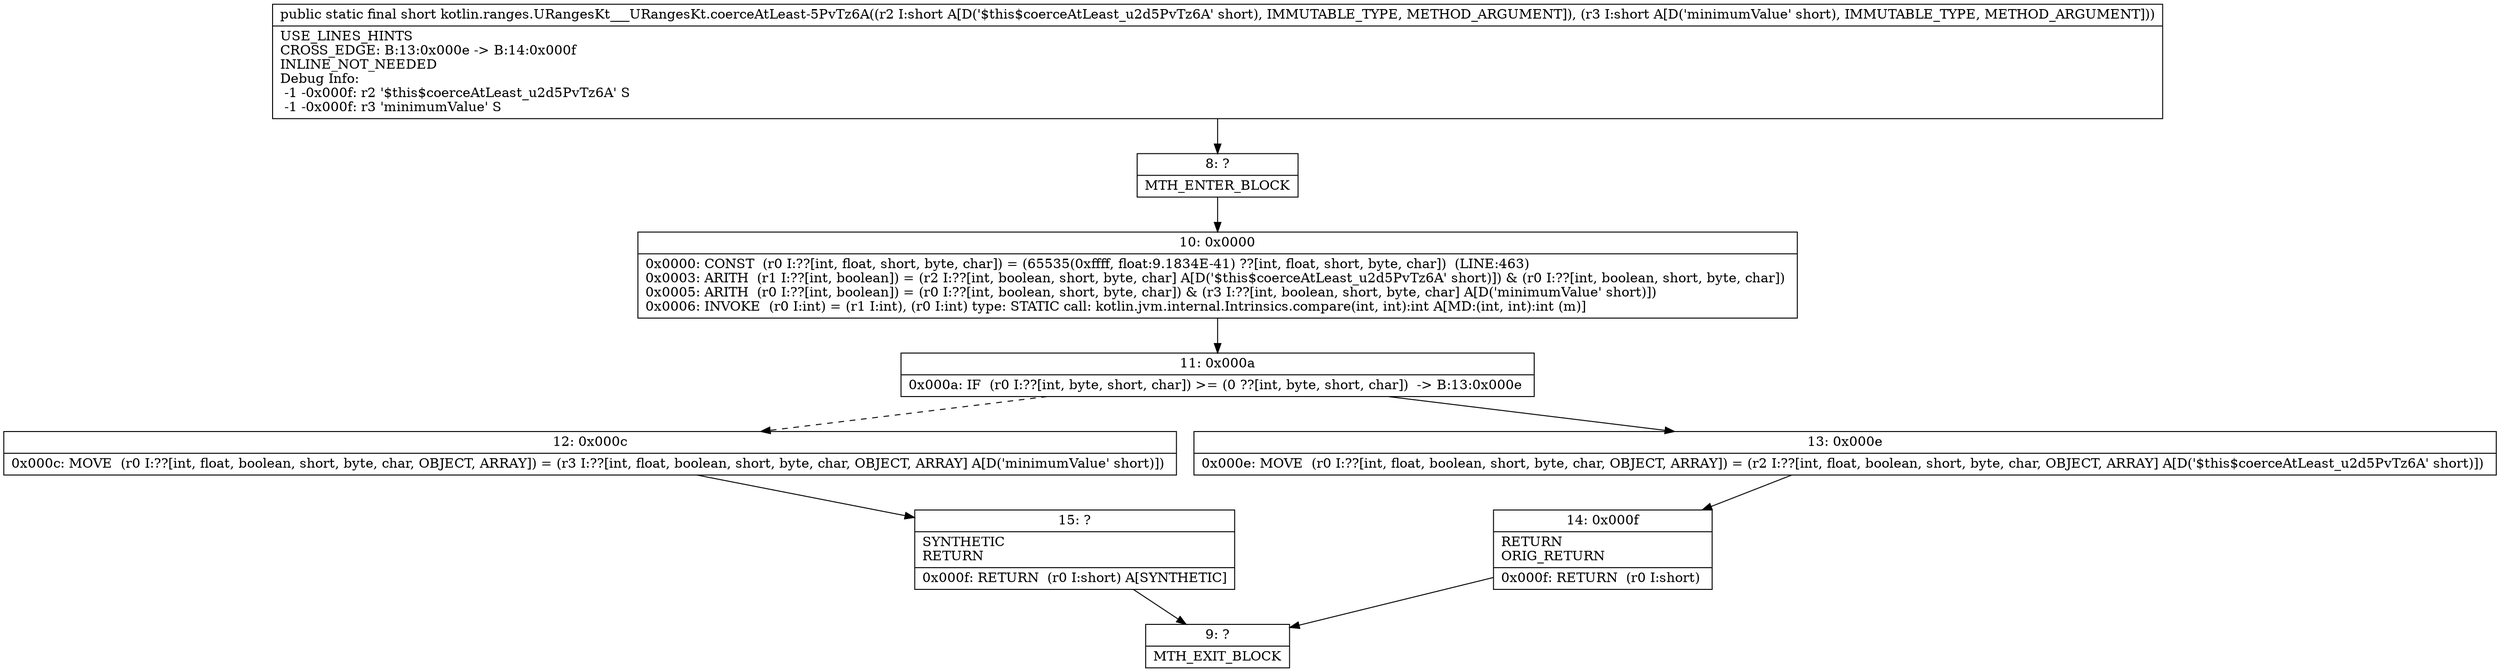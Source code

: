 digraph "CFG forkotlin.ranges.URangesKt___URangesKt.coerceAtLeast\-5PvTz6A(SS)S" {
Node_8 [shape=record,label="{8\:\ ?|MTH_ENTER_BLOCK\l}"];
Node_10 [shape=record,label="{10\:\ 0x0000|0x0000: CONST  (r0 I:??[int, float, short, byte, char]) = (65535(0xffff, float:9.1834E\-41) ??[int, float, short, byte, char])  (LINE:463)\l0x0003: ARITH  (r1 I:??[int, boolean]) = (r2 I:??[int, boolean, short, byte, char] A[D('$this$coerceAtLeast_u2d5PvTz6A' short)]) & (r0 I:??[int, boolean, short, byte, char]) \l0x0005: ARITH  (r0 I:??[int, boolean]) = (r0 I:??[int, boolean, short, byte, char]) & (r3 I:??[int, boolean, short, byte, char] A[D('minimumValue' short)]) \l0x0006: INVOKE  (r0 I:int) = (r1 I:int), (r0 I:int) type: STATIC call: kotlin.jvm.internal.Intrinsics.compare(int, int):int A[MD:(int, int):int (m)]\l}"];
Node_11 [shape=record,label="{11\:\ 0x000a|0x000a: IF  (r0 I:??[int, byte, short, char]) \>= (0 ??[int, byte, short, char])  \-\> B:13:0x000e \l}"];
Node_12 [shape=record,label="{12\:\ 0x000c|0x000c: MOVE  (r0 I:??[int, float, boolean, short, byte, char, OBJECT, ARRAY]) = (r3 I:??[int, float, boolean, short, byte, char, OBJECT, ARRAY] A[D('minimumValue' short)]) \l}"];
Node_15 [shape=record,label="{15\:\ ?|SYNTHETIC\lRETURN\l|0x000f: RETURN  (r0 I:short) A[SYNTHETIC]\l}"];
Node_9 [shape=record,label="{9\:\ ?|MTH_EXIT_BLOCK\l}"];
Node_13 [shape=record,label="{13\:\ 0x000e|0x000e: MOVE  (r0 I:??[int, float, boolean, short, byte, char, OBJECT, ARRAY]) = (r2 I:??[int, float, boolean, short, byte, char, OBJECT, ARRAY] A[D('$this$coerceAtLeast_u2d5PvTz6A' short)]) \l}"];
Node_14 [shape=record,label="{14\:\ 0x000f|RETURN\lORIG_RETURN\l|0x000f: RETURN  (r0 I:short) \l}"];
MethodNode[shape=record,label="{public static final short kotlin.ranges.URangesKt___URangesKt.coerceAtLeast\-5PvTz6A((r2 I:short A[D('$this$coerceAtLeast_u2d5PvTz6A' short), IMMUTABLE_TYPE, METHOD_ARGUMENT]), (r3 I:short A[D('minimumValue' short), IMMUTABLE_TYPE, METHOD_ARGUMENT]))  | USE_LINES_HINTS\lCROSS_EDGE: B:13:0x000e \-\> B:14:0x000f\lINLINE_NOT_NEEDED\lDebug Info:\l  \-1 \-0x000f: r2 '$this$coerceAtLeast_u2d5PvTz6A' S\l  \-1 \-0x000f: r3 'minimumValue' S\l}"];
MethodNode -> Node_8;Node_8 -> Node_10;
Node_10 -> Node_11;
Node_11 -> Node_12[style=dashed];
Node_11 -> Node_13;
Node_12 -> Node_15;
Node_15 -> Node_9;
Node_13 -> Node_14;
Node_14 -> Node_9;
}

